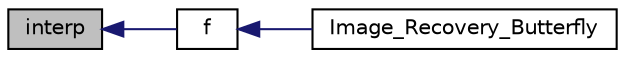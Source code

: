 digraph "interp"
{
  edge [fontname="Helvetica",fontsize="10",labelfontname="Helvetica",labelfontsize="10"];
  node [fontname="Helvetica",fontsize="10",shape=record];
  rankdir="LR";
  Node27 [label="interp",height=0.2,width=0.4,color="black", fillcolor="grey75", style="filled", fontcolor="black"];
  Node27 -> Node28 [dir="back",color="midnightblue",fontsize="10",style="solid",fontname="Helvetica"];
  Node28 [label="f",height=0.2,width=0.4,color="black", fillcolor="white", style="filled",URL="$_target___generator_2_prototypes_8h.html#ad28d23d18460a766bace637017e0ffae",tooltip="!!!!!!!!!!!!!!!!!!!!!!!!!!!!!!!!!!!!!!!!!!!!!!!!!!!!!!!!!!!!// "];
  Node28 -> Node29 [dir="back",color="midnightblue",fontsize="10",style="solid",fontname="Helvetica"];
  Node29 [label="Image_Recovery_Butterfly",height=0.2,width=0.4,color="black", fillcolor="white", style="filled",URL="$_image___recovery_8h.html#a8f37a34ded6bb41f2a734c1218ef0dc7"];
}
